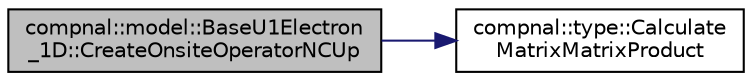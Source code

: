 digraph "compnal::model::BaseU1Electron_1D::CreateOnsiteOperatorNCUp"
{
 // INTERACTIVE_SVG=YES
 // LATEX_PDF_SIZE
  edge [fontname="Helvetica",fontsize="10",labelfontname="Helvetica",labelfontsize="10"];
  node [fontname="Helvetica",fontsize="10",shape=record];
  rankdir="LR";
  Node1 [label="compnal::model::BaseU1Electron\l_1D::CreateOnsiteOperatorNCUp",height=0.2,width=0.4,color="black", fillcolor="grey75", style="filled", fontcolor="black",tooltip="Generate the number operator for the electrons with the up spin ."];
  Node1 -> Node2 [color="midnightblue",fontsize="10",style="solid",fontname="Helvetica"];
  Node2 [label="compnal::type::Calculate\lMatrixMatrixProduct",height=0.2,width=0.4,color="black", fillcolor="white", style="filled",URL="$d4/df8/namespacecompnal_1_1type.html#ad4084b7468d3900b83b409da1b0d9254",tooltip=" "];
}
